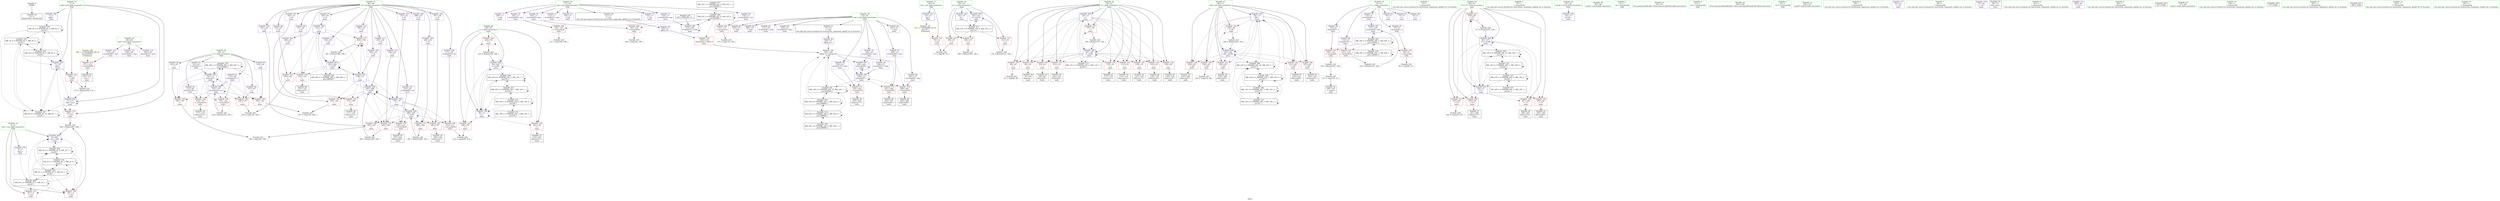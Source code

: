 digraph "SVFG" {
	label="SVFG";

	Node0x558e848b70d0 [shape=record,color=grey,label="{NodeID: 0\nNullPtr}"];
	Node0x558e848b70d0 -> Node0x558e848b76e0[style=solid];
	Node0x558e848eda40 [shape=record,color=blue,label="{NodeID: 180\n7\<--5\nadd\<--\nGlob }"];
	Node0x558e848eda40 -> Node0x558e84901550[style=dashed];
	Node0x558e848e4f90 [shape=record,color=purple,label="{NodeID: 97\n142\<--34\n\<--id\nmain\n}"];
	Node0x558e848e4f90 -> Node0x558e848ee260[style=solid];
	Node0x558e848e43e0 [shape=record,color=green,label="{NodeID: 14\n4\<--6\nans\<--ans_field_insensitive\nGlob }"];
	Node0x558e848e43e0 -> Node0x558e848ea980[style=solid];
	Node0x558e848e43e0 -> Node0x558e848eaa50[style=solid];
	Node0x558e848e43e0 -> Node0x558e848ed970[style=solid];
	Node0x558e848e43e0 -> Node0x558e848e8fa0[style=solid];
	Node0x558e84903850 [shape=record,color=black,label="{NodeID: 277\nMR_22V_2 = PHI(MR_22V_3, MR_22V_1, )\npts\{220000 \}\n}"];
	Node0x558e84903850 -> Node0x558e848fe350[style=dashed];
	Node0x558e848e8780 [shape=record,color=blue, style = dotted,label="{NodeID: 194\n334\<--336\noffset_0\<--dummyVal\nmain\n}"];
	Node0x558e848e8780 -> Node0x558e848ed2f0[style=dashed];
	Node0x558e848e8780 -> Node0x558e848ed3c0[style=dashed];
	Node0x558e848e8780 -> Node0x558e848ed490[style=dashed];
	Node0x558e848e8780 -> Node0x558e848e89f0[style=dashed];
	Node0x558e848e8780 -> Node0x558e848e8b90[style=dashed];
	Node0x558e848e8780 -> Node0x558e8490b450[style=dashed];
	Node0x558e848e5af0 [shape=record,color=purple,label="{NodeID: 111\n295\<--34\n\<--id\nmain\n}"];
	Node0x558e848e5af0 -> Node0x558e848e9140[style=solid];
	Node0x558e848bb000 [shape=record,color=green,label="{NodeID: 28\n58\<--59\nj\<--j_field_insensitive\nmain\n}"];
	Node0x558e848bb000 -> Node0x558e848ebd00[style=solid];
	Node0x558e848bb000 -> Node0x558e848ebdd0[style=solid];
	Node0x558e848bb000 -> Node0x558e848ebea0[style=solid];
	Node0x558e848bb000 -> Node0x558e848e8920[style=solid];
	Node0x558e848bb000 -> Node0x558e848e8ac0[style=solid];
	Node0x558e848e92e0 [shape=record,color=blue,label="{NodeID: 208\n52\<--314\nii\<--inc102\nmain\n}"];
	Node0x558e848e92e0 -> Node0x558e84901a50[style=dashed];
	Node0x558e848ead90 [shape=record,color=red,label="{NodeID: 125\n69\<--52\n\<--ii\nmain\n}"];
	Node0x558e848ead90 -> Node0x558e848f4a50[style=solid];
	Node0x558e848e4aa0 [shape=record,color=black,label="{NodeID: 42\n111\<--110\nidxprom11\<--\nmain\n}"];
	Node0x558e848eb8f0 [shape=record,color=red,label="{NodeID: 139\n209\<--56\n\<--i46\nmain\n}"];
	Node0x558e848eb8f0 -> Node0x558e848e6150[style=solid];
	Node0x558e848e6560 [shape=record,color=black,label="{NodeID: 56\n235\<--234\nidxprom66\<--\nmain\n}"];
	Node0x558e84910e50 [shape=record,color=black,label="{NodeID: 319\nMR_4V_6 = PHI(MR_4V_7, MR_4V_5, )\npts\{8 \}\n}"];
	Node0x558e84910e50 -> Node0x558e848e86b0[style=dashed];
	Node0x558e84910e50 -> Node0x558e8490a050[style=dashed];
	Node0x558e84910e50 -> Node0x558e8490be50[style=dashed];
	Node0x558e84910e50 -> Node0x558e84910e50[style=dashed];
	Node0x558e848f1f40 [shape=record,color=grey,label="{NodeID: 236\n314 = Binary(313, 106, )\n}"];
	Node0x558e848f1f40 -> Node0x558e848e92e0[style=solid];
	Node0x558e848ec450 [shape=record,color=red,label="{NodeID: 153\n104\<--103\n\<--arrayidx9\nmain\n}"];
	Node0x558e848ec450 -> Node0x558e848f1ac0[style=solid];
	Node0x558e848e70c0 [shape=record,color=purple,label="{NodeID: 70\n127\<--9\narrayidx20\<--v\nmain\n}"];
	Node0x558e848e70c0 -> Node0x558e848edff0[style=solid];
	Node0x558e848ea530 [shape=record,color=grey,label="{NodeID: 250\n175 = cmp(174, 106, )\n}"];
	Node0x558e848ecfb0 [shape=record,color=red,label="{NodeID: 167\n188\<--187\n\<--\nmain\n}"];
	Node0x558e848ecfb0 -> Node0x558e848e6080[style=solid];
	Node0x558e848e7c20 [shape=record,color=purple,label="{NodeID: 84\n252\<--23\n\<--tmp\nmain\n}"];
	Node0x558e848bbdb0 [shape=record,color=green,label="{NodeID: 1\n5\<--1\n\<--dummyObj\nCan only get source location for instruction, argument, global var or function.}"];
	Node0x558e848edb10 [shape=record,color=blue,label="{NodeID: 181\n14\<--15\ncas\<--\nGlob }"];
	Node0x558e848edb10 -> Node0x558e84904250[style=dashed];
	Node0x558e848e5060 [shape=record,color=purple,label="{NodeID: 98\n145\<--34\n\<--id\nmain\n}"];
	Node0x558e848e5060 -> Node0x558e848ec790[style=solid];
	Node0x558e848e44b0 [shape=record,color=green,label="{NodeID: 15\n7\<--8\nadd\<--add_field_insensitive\nGlob }"];
	Node0x558e848e44b0 -> Node0x558e848eab20[style=solid];
	Node0x558e848e44b0 -> Node0x558e848eabf0[style=solid];
	Node0x558e848e44b0 -> Node0x558e848eda40[style=solid];
	Node0x558e848e44b0 -> Node0x558e848e86b0[style=solid];
	Node0x558e848e44b0 -> Node0x558e848e8e00[style=solid];
	Node0x558e84903d50 [shape=record,color=black,label="{NodeID: 278\nMR_24V_2 = PHI(MR_24V_3, MR_24V_1, )\npts\{280000 \}\n}"];
	Node0x558e84903d50 -> Node0x558e8490f550[style=dashed];
	Node0x558e848e8850 [shape=record,color=blue,label="{NodeID: 195\n56\<--15\ni46\<--\nmain\n}"];
	Node0x558e848e8850 -> Node0x558e848eb820[style=dashed];
	Node0x558e848e8850 -> Node0x558e848eb8f0[style=dashed];
	Node0x558e848e8850 -> Node0x558e848eb9c0[style=dashed];
	Node0x558e848e8850 -> Node0x558e848eba90[style=dashed];
	Node0x558e848e8850 -> Node0x558e848ebb60[style=dashed];
	Node0x558e848e8850 -> Node0x558e848ebc30[style=dashed];
	Node0x558e848e8850 -> Node0x558e848e8c60[style=dashed];
	Node0x558e848e8850 -> Node0x558e8490a550[style=dashed];
	Node0x558e848e5bc0 [shape=record,color=purple,label="{NodeID: 112\n299\<--34\n\<--id\nmain\n}"];
	Node0x558e848e5bc0 -> Node0x558e848ed7d0[style=solid];
	Node0x558e848bb0d0 [shape=record,color=green,label="{NodeID: 29\n60\<--61\ni71\<--i71_field_insensitive\nmain\n}"];
	Node0x558e848bb0d0 -> Node0x558e848ebf70[style=solid];
	Node0x558e848bb0d0 -> Node0x558e848ec040[style=solid];
	Node0x558e848bb0d0 -> Node0x558e848ec110[style=solid];
	Node0x558e848bb0d0 -> Node0x558e848ec1e0[style=solid];
	Node0x558e848bb0d0 -> Node0x558e848ec2b0[style=solid];
	Node0x558e848bb0d0 -> Node0x558e848e8d30[style=solid];
	Node0x558e848bb0d0 -> Node0x558e848e8ed0[style=solid];
	Node0x558e848eae60 [shape=record,color=red,label="{NodeID: 126\n305\<--52\n\<--ii\nmain\n}"];
	Node0x558e848eae60 -> Node0x558e848f20c0[style=solid];
	Node0x558e848e4b30 [shape=record,color=black,label="{NodeID: 43\n114\<--113\nidxprom13\<--\nmain\n}"];
	Node0x558e848eb9c0 [shape=record,color=red,label="{NodeID: 140\n215\<--56\n\<--i46\nmain\n}"];
	Node0x558e848eb9c0 -> Node0x558e848e6220[style=solid];
	Node0x558e848e6630 [shape=record,color=black,label="{NodeID: 57\n251\<--250\nidxprom75\<--\nmain\n}"];
	Node0x558e84911350 [shape=record,color=black,label="{NodeID: 320\nMR_14V_6 = PHI(MR_14V_7, MR_14V_5, )\npts\{57 \}\n}"];
	Node0x558e84911350 -> Node0x558e848e8850[style=dashed];
	Node0x558e84911350 -> Node0x558e8490a550[style=dashed];
	Node0x558e84911350 -> Node0x558e8490c350[style=dashed];
	Node0x558e84911350 -> Node0x558e84911350[style=dashed];
	Node0x558e848f20c0 [shape=record,color=grey,label="{NodeID: 237\n306 = Binary(305, 106, )\n}"];
	Node0x558e848ec520 [shape=record,color=red,label="{NodeID: 154\n116\<--115\n\<--arrayidx14\nmain\n}"];
	Node0x558e848ec520 -> Node0x558e848e4bc0[style=solid];
	Node0x558e848e7190 [shape=record,color=purple,label="{NodeID: 71\n112\<--17\narrayidx12\<--inp\nmain\n}"];
	Node0x558e848f45d0 [shape=record,color=grey,label="{NodeID: 251\n185 = cmp(182, 184, )\n}"];
	Node0x558e848ed080 [shape=record,color=red,label="{NodeID: 168\n192\<--191\n\<--arrayidx42\nmain\n}"];
	Node0x558e848ed080 -> Node0x558e848f4bd0[style=solid];
	Node0x558e848e7cf0 [shape=record,color=purple,label="{NodeID: 85\n253\<--23\narrayidx76\<--tmp\nmain\n}"];
	Node0x558e848e7cf0 -> Node0x558e848ed2f0[style=solid];
	Node0x558e848ba160 [shape=record,color=green,label="{NodeID: 2\n15\<--1\n\<--dummyObj\nCan only get source location for instruction, argument, global var or function.}"];
	Node0x558e848edbe0 [shape=record,color=blue,label="{NodeID: 182\n50\<--15\nretval\<--\nmain\n}"];
	Node0x558e848e5130 [shape=record,color=purple,label="{NodeID: 99\n151\<--34\n\<--id\nmain\n}"];
	Node0x558e848e5130 -> Node0x558e848ec930[style=solid];
	Node0x558e848b7270 [shape=record,color=green,label="{NodeID: 16\n9\<--13\nv\<--v_field_insensitive\nGlob }"];
	Node0x558e848b7270 -> Node0x558e848e6be0[style=solid];
	Node0x558e848b7270 -> Node0x558e848e6cb0[style=solid];
	Node0x558e848b7270 -> Node0x558e848e6d80[style=solid];
	Node0x558e848b7270 -> Node0x558e848e6e50[style=solid];
	Node0x558e848b7270 -> Node0x558e848e6f20[style=solid];
	Node0x558e848b7270 -> Node0x558e848e6ff0[style=solid];
	Node0x558e848b7270 -> Node0x558e848e70c0[style=solid];
	Node0x558e84904a60 [shape=record,color=black,label="{NodeID: 279\nMR_26V_2 = PHI(MR_26V_3, MR_26V_1, )\npts\{330000 \}\n}"];
	Node0x558e84904a60 -> Node0x558e848ec860[style=dashed];
	Node0x558e84904a60 -> Node0x558e848ecba0[style=dashed];
	Node0x558e84904a60 -> Node0x558e848ecee0[style=dashed];
	Node0x558e84904a60 -> Node0x558e848ede50[style=dashed];
	Node0x558e84904a60 -> Node0x558e84904a60[style=dashed];
	Node0x558e848e8920 [shape=record,color=blue,label="{NodeID: 196\n58\<--15\nj\<--\nmain\n}"];
	Node0x558e848e8920 -> Node0x558e848ebd00[style=dashed];
	Node0x558e848e8920 -> Node0x558e848ebdd0[style=dashed];
	Node0x558e848e8920 -> Node0x558e848ebea0[style=dashed];
	Node0x558e848e8920 -> Node0x558e848e8920[style=dashed];
	Node0x558e848e8920 -> Node0x558e848e8ac0[style=dashed];
	Node0x558e848e8920 -> Node0x558e8490aa50[style=dashed];
	Node0x558e848e5c90 [shape=record,color=purple,label="{NodeID: 113\n302\<--34\n\<--id\nmain\n}"];
	Node0x558e848e5c90 -> Node0x558e848e9210[style=solid];
	Node0x558e848bb1a0 [shape=record,color=green,label="{NodeID: 30\n65\<--66\nscanf\<--scanf_field_insensitive\n}"];
	Node0x558e848eaf30 [shape=record,color=red,label="{NodeID: 127\n313\<--52\n\<--ii\nmain\n}"];
	Node0x558e848eaf30 -> Node0x558e848f1f40[style=solid];
	Node0x558e848e4bc0 [shape=record,color=black,label="{NodeID: 44\n117\<--116\nidxprom15\<--\nmain\n}"];
	Node0x558e848eba90 [shape=record,color=red,label="{NodeID: 141\n228\<--56\n\<--i46\nmain\n}"];
	Node0x558e848eba90 -> Node0x558e848e63c0[style=solid];
	Node0x558e848e6700 [shape=record,color=black,label="{NodeID: 58\n255\<--254\nidxprom77\<--\nmain\n}"];
	Node0x558e84911850 [shape=record,color=black,label="{NodeID: 321\nMR_16V_6 = PHI(MR_16V_7, MR_16V_5, )\npts\{59 \}\n}"];
	Node0x558e84911850 -> Node0x558e848e8920[style=dashed];
	Node0x558e84911850 -> Node0x558e8490aa50[style=dashed];
	Node0x558e84911850 -> Node0x558e8490eb50[style=dashed];
	Node0x558e84911850 -> Node0x558e84911850[style=dashed];
	Node0x558e848f2240 [shape=record,color=grey,label="{NodeID: 238\n287 = Binary(286, 106, )\n}"];
	Node0x558e848f2240 -> Node0x558e848e9070[style=solid];
	Node0x558e848ec5f0 [shape=record,color=red,label="{NodeID: 155\n123\<--122\n\<--arrayidx18\nmain\n}"];
	Node0x558e848ec5f0 -> Node0x558e848f1c40[style=solid];
	Node0x558e848e7260 [shape=record,color=purple,label="{NodeID: 72\n118\<--17\narrayidx16\<--inp\nmain\n}"];
	Node0x558e848e7260 -> Node0x558e848edf20[style=solid];
	Node0x558e848f4750 [shape=record,color=grey,label="{NodeID: 252\n99 = cmp(98, 15, )\n}"];
	Node0x558e848ed150 [shape=record,color=red,label="{NodeID: 169\n212\<--211\n\<--arrayidx52\nmain\n}"];
	Node0x558e848ed150 -> Node0x558e848ea3b0[style=solid];
	Node0x558e848e7dc0 [shape=record,color=purple,label="{NodeID: 86\n259\<--23\n\<--tmp\nmain\n}"];
	Node0x558e848e4010 [shape=record,color=green,label="{NodeID: 3\n41\<--1\n.str\<--dummyObj\nGlob }"];
	Node0x558e848edcb0 [shape=record,color=blue,label="{NodeID: 183\n52\<--15\nii\<--\nmain\n}"];
	Node0x558e848edcb0 -> Node0x558e84901a50[style=dashed];
	Node0x558e848e5200 [shape=record,color=purple,label="{NodeID: 100\n160\<--34\n\<--id\nmain\n}"];
	Node0x558e848e5200 -> Node0x558e848ee330[style=solid];
	Node0x558e848b7370 [shape=record,color=green,label="{NodeID: 17\n14\<--16\ncas\<--cas_field_insensitive\nGlob }"];
	Node0x558e848b7370 -> Node0x558e848eacc0[style=solid];
	Node0x558e848b7370 -> Node0x558e848edb10[style=solid];
	Node0x558e84904b50 [shape=record,color=black,label="{NodeID: 280\nMR_28V_2 = PHI(MR_28V_4, MR_28V_1, )\npts\{380000 \}\n}"];
	Node0x558e84904b50 -> Node0x558e848ee260[style=dashed];
	Node0x558e848e89f0 [shape=record,color=blue,label="{NodeID: 197\n220\<--222\narrayidx58\<--\nmain\n}"];
	Node0x558e848e89f0 -> Node0x558e848e89f0[style=dashed];
	Node0x558e848e89f0 -> Node0x558e848e8b90[style=dashed];
	Node0x558e848e5d60 [shape=record,color=purple,label="{NodeID: 114\n256\<--39\narrayidx78\<--mul\nmain\n}"];
	Node0x558e848bb270 [shape=record,color=green,label="{NodeID: 31\n82\<--83\nllvm.memset.p0i8.i64\<--llvm.memset.p0i8.i64_field_insensitive\n}"];
	Node0x558e848eb000 [shape=record,color=red,label="{NodeID: 128\n86\<--54\n\<--i\nmain\n}"];
	Node0x558e848eb000 -> Node0x558e848f48d0[style=solid];
	Node0x558e848e4c50 [shape=record,color=black,label="{NodeID: 45\n121\<--120\nidxprom17\<--\nmain\n}"];
	Node0x558e848ebb60 [shape=record,color=red,label="{NodeID: 142\n231\<--56\n\<--i46\nmain\n}"];
	Node0x558e848ebb60 -> Node0x558e848e6490[style=solid];
	Node0x558e848e67d0 [shape=record,color=black,label="{NodeID: 59\n258\<--257\nidxprom79\<--\nmain\n}"];
	Node0x558e84911d50 [shape=record,color=black,label="{NodeID: 322\nMR_18V_6 = PHI(MR_18V_7, MR_18V_5, )\npts\{61 \}\n}"];
	Node0x558e84911d50 -> Node0x558e848e8d30[style=dashed];
	Node0x558e84911d50 -> Node0x558e8490af50[style=dashed];
	Node0x558e84911d50 -> Node0x558e8490f050[style=dashed];
	Node0x558e84911d50 -> Node0x558e84911d50[style=dashed];
	Node0x558e848f23c0 [shape=record,color=grey,label="{NodeID: 239\n282 = Binary(281, 280, )\n}"];
	Node0x558e848f23c0 -> Node0x558e848e8fa0[style=solid];
	Node0x558e848ec6c0 [shape=record,color=red,label="{NodeID: 156\n132\<--131\n\<--arrayidx22\nmain\n}"];
	Node0x558e848ec6c0 -> Node0x558e848e9ab0[style=solid];
	Node0x558e848e7330 [shape=record,color=purple,label="{NodeID: 73\n154\<--17\n\<--inp\nmain\n}"];
	Node0x558e848f48d0 [shape=record,color=grey,label="{NodeID: 253\n87 = cmp(86, 88, )\n}"];
	Node0x558e848ed220 [shape=record,color=red,label="{NodeID: 170\n234\<--233\n\<--arrayidx65\nmain\n}"];
	Node0x558e848ed220 -> Node0x558e848e6560[style=solid];
	Node0x558e848e7e90 [shape=record,color=purple,label="{NodeID: 87\n260\<--23\narrayidx80\<--tmp\nmain\n}"];
	Node0x558e848e7e90 -> Node0x558e848ed3c0[style=solid];
	Node0x558e848bc460 [shape=record,color=green,label="{NodeID: 4\n43\<--1\n.str.1\<--dummyObj\nGlob }"];
	Node0x558e848edd80 [shape=record,color=blue,label="{NodeID: 184\n54\<--15\ni\<--\nmain\n}"];
	Node0x558e848edd80 -> Node0x558e848eb000[style=dashed];
	Node0x558e848edd80 -> Node0x558e848eb0d0[style=dashed];
	Node0x558e848edd80 -> Node0x558e848eb1a0[style=dashed];
	Node0x558e848edd80 -> Node0x558e848eb270[style=dashed];
	Node0x558e848edd80 -> Node0x558e848eb340[style=dashed];
	Node0x558e848edd80 -> Node0x558e848eb410[style=dashed];
	Node0x558e848edd80 -> Node0x558e848eb4e0[style=dashed];
	Node0x558e848edd80 -> Node0x558e848eb5b0[style=dashed];
	Node0x558e848edd80 -> Node0x558e848eb680[style=dashed];
	Node0x558e848edd80 -> Node0x558e848eb750[style=dashed];
	Node0x558e848edd80 -> Node0x558e848ee190[style=dashed];
	Node0x558e848edd80 -> Node0x558e84901f50[style=dashed];
	Node0x558e848e52d0 [shape=record,color=purple,label="{NodeID: 101\n163\<--34\n\<--id\nmain\n}"];
	Node0x558e848e52d0 -> Node0x558e848ecad0[style=solid];
	Node0x558e848bb370 [shape=record,color=green,label="{NodeID: 18\n17\<--22\ninp\<--inp_field_insensitive\nGlob }"];
	Node0x558e848bb370 -> Node0x558e848b78b0[style=solid];
	Node0x558e848bb370 -> Node0x558e848e7190[style=solid];
	Node0x558e848bb370 -> Node0x558e848e7260[style=solid];
	Node0x558e848bb370 -> Node0x558e848e7330[style=solid];
	Node0x558e848bb370 -> Node0x558e848e7400[style=solid];
	Node0x558e848bb370 -> Node0x558e848e74d0[style=solid];
	Node0x558e848bb370 -> Node0x558e848e75a0[style=solid];
	Node0x558e848bb370 -> Node0x558e848e7670[style=solid];
	Node0x558e848bb370 -> Node0x558e848e7740[style=solid];
	Node0x558e848e8ac0 [shape=record,color=blue,label="{NodeID: 198\n58\<--225\nj\<--inc60\nmain\n}"];
	Node0x558e848e8ac0 -> Node0x558e848ebd00[style=dashed];
	Node0x558e848e8ac0 -> Node0x558e848ebdd0[style=dashed];
	Node0x558e848e8ac0 -> Node0x558e848ebea0[style=dashed];
	Node0x558e848e8ac0 -> Node0x558e848e8920[style=dashed];
	Node0x558e848e8ac0 -> Node0x558e848e8ac0[style=dashed];
	Node0x558e848e8ac0 -> Node0x558e8490aa50[style=dashed];
	Node0x558e848e5e30 [shape=record,color=purple,label="{NodeID: 115\n263\<--39\narrayidx82\<--mul\nmain\n}"];
	Node0x558e848b7510 [shape=record,color=green,label="{NodeID: 32\n199\<--200\nllvm.memcpy.p0i8.p0i8.i64\<--llvm.memcpy.p0i8.p0i8.i64_field_insensitive\n}"];
	Node0x558e848eb0d0 [shape=record,color=red,label="{NodeID: 129\n90\<--54\n\<--i\nmain\n}"];
	Node0x558e848eb0d0 -> Node0x558e848b7ab0[style=solid];
	Node0x558e848e4d20 [shape=record,color=black,label="{NodeID: 46\n126\<--125\nidxprom19\<--\nmain\n}"];
	Node0x558e848ebc30 [shape=record,color=red,label="{NodeID: 143\n239\<--56\n\<--i46\nmain\n}"];
	Node0x558e848ebc30 -> Node0x558e848f1dc0[style=solid];
	Node0x558e848e68a0 [shape=record,color=black,label="{NodeID: 60\n262\<--261\nidxprom81\<--\nmain\n}"];
	Node0x558e84912250 [shape=record,color=black,label="{NodeID: 323\nMR_24V_6 = PHI(MR_24V_7, MR_24V_5, )\npts\{280000 \}\n}"];
	Node0x558e84912250 -> Node0x558e848e8780[style=dashed];
	Node0x558e84912250 -> Node0x558e8490b450[style=dashed];
	Node0x558e84912250 -> Node0x558e8490f550[style=dashed];
	Node0x558e84912250 -> Node0x558e84912250[style=dashed];
	Node0x558e848e9630 [shape=record,color=grey,label="{NodeID: 240\n301 = Binary(300, 106, )\n}"];
	Node0x558e848e9630 -> Node0x558e848e9210[style=solid];
	Node0x558e848ec790 [shape=record,color=red,label="{NodeID: 157\n146\<--145\n\<--\nmain\n}"];
	Node0x558e848ec790 -> Node0x558e848e9db0[style=solid];
	Node0x558e848e7400 [shape=record,color=purple,label="{NodeID: 74\n155\<--17\narrayidx28\<--inp\nmain\n}"];
	Node0x558e848e7400 -> Node0x558e848eca00[style=solid];
	Node0x558e848f4a50 [shape=record,color=grey,label="{NodeID: 254\n71 = cmp(69, 70, )\n}"];
	Node0x558e848ed2f0 [shape=record,color=red,label="{NodeID: 171\n254\<--253\n\<--arrayidx76\nmain\n}"];
	Node0x558e848ed2f0 -> Node0x558e848e6700[style=solid];
	Node0x558e848e7f60 [shape=record,color=purple,label="{NodeID: 88\n266\<--23\n\<--tmp\nmain\n}"];
	Node0x558e848ba6d0 [shape=record,color=green,label="{NodeID: 5\n45\<--1\n.str.2\<--dummyObj\nGlob }"];
	Node0x558e848ede50 [shape=record,color=blue,label="{NodeID: 185\n92\<--15\narrayidx\<--\nmain\n}"];
	Node0x558e848ede50 -> Node0x558e848ec520[style=dashed];
	Node0x558e848ede50 -> Node0x558e848ec6c0[style=dashed];
	Node0x558e848ede50 -> Node0x558e848ec860[style=dashed];
	Node0x558e848ede50 -> Node0x558e848ecba0[style=dashed];
	Node0x558e848ede50 -> Node0x558e848ecee0[style=dashed];
	Node0x558e848ede50 -> Node0x558e848ede50[style=dashed];
	Node0x558e848ede50 -> Node0x558e848ee0c0[style=dashed];
	Node0x558e848ede50 -> Node0x558e84904a60[style=dashed];
	Node0x558e848e53a0 [shape=record,color=purple,label="{NodeID: 102\n169\<--34\n\<--id\nmain\n}"];
	Node0x558e848e53a0 -> Node0x558e848ecc70[style=solid];
	Node0x558e848bb470 [shape=record,color=green,label="{NodeID: 19\n23\<--28\ntmp\<--tmp_field_insensitive\nGlob }"];
	Node0x558e848bb470 -> Node0x558e848b79b0[style=solid];
	Node0x558e848bb470 -> Node0x558e848e78e0[style=solid];
	Node0x558e848bb470 -> Node0x558e848e79b0[style=solid];
	Node0x558e848bb470 -> Node0x558e848e7a80[style=solid];
	Node0x558e848bb470 -> Node0x558e848e7b50[style=solid];
	Node0x558e848bb470 -> Node0x558e848e7c20[style=solid];
	Node0x558e848bb470 -> Node0x558e848e7cf0[style=solid];
	Node0x558e848bb470 -> Node0x558e848e7dc0[style=solid];
	Node0x558e848bb470 -> Node0x558e848e7e90[style=solid];
	Node0x558e848bb470 -> Node0x558e848e7f60[style=solid];
	Node0x558e848bb470 -> Node0x558e848e8030[style=solid];
	Node0x558e848e8b90 [shape=record,color=blue,label="{NodeID: 199\n236\<--15\narrayidx67\<--\nmain\n}"];
	Node0x558e848e8b90 -> Node0x558e848ed2f0[style=dashed];
	Node0x558e848e8b90 -> Node0x558e848ed3c0[style=dashed];
	Node0x558e848e8b90 -> Node0x558e848ed490[style=dashed];
	Node0x558e848e8b90 -> Node0x558e848e89f0[style=dashed];
	Node0x558e848e8b90 -> Node0x558e848e8b90[style=dashed];
	Node0x558e848e8b90 -> Node0x558e8490b450[style=dashed];
	Node0x558e848ea640 [shape=record,color=purple,label="{NodeID: 116\n270\<--39\narrayidx86\<--mul\nmain\n}"];
	Node0x558e848ea640 -> Node0x558e848ed560[style=solid];
	Node0x558e848b75e0 [shape=record,color=green,label="{NodeID: 33\n310\<--311\nprintf\<--printf_field_insensitive\n}"];
	Node0x558e84909b50 [shape=record,color=black,label="{NodeID: 296\nMR_2V_8 = PHI(MR_2V_9, MR_2V_7, )\npts\{6 \}\n}"];
	Node0x558e84909b50 -> Node0x558e848ea980[style=dashed];
	Node0x558e84909b50 -> Node0x558e848e8fa0[style=dashed];
	Node0x558e84909b50 -> Node0x558e84909b50[style=dashed];
	Node0x558e84909b50 -> Node0x558e84910950[style=dashed];
	Node0x558e848eb1a0 [shape=record,color=red,label="{NodeID: 130\n95\<--54\n\<--i\nmain\n}"];
	Node0x558e848eb1a0 -> Node0x558e848e48f0[style=solid];
	Node0x558e848e4df0 [shape=record,color=black,label="{NodeID: 47\n130\<--129\nidxprom21\<--\nmain\n}"];
	Node0x558e848ebd00 [shape=record,color=red,label="{NodeID: 144\n208\<--58\n\<--j\nmain\n}"];
	Node0x558e848ebd00 -> Node0x558e848ea3b0[style=solid];
	Node0x558e848e6970 [shape=record,color=black,label="{NodeID: 61\n265\<--264\nidxprom83\<--\nmain\n}"];
	Node0x558e848e97b0 [shape=record,color=grey,label="{NodeID: 241\n294 = Binary(293, 106, )\n}"];
	Node0x558e848e97b0 -> Node0x558e848e9140[style=solid];
	Node0x558e848ec860 [shape=record,color=red,label="{NodeID: 158\n148\<--147\n\<--\nmain\n}"];
	Node0x558e848ec860 -> Node0x558e848e9db0[style=solid];
	Node0x558e848e74d0 [shape=record,color=purple,label="{NodeID: 75\n172\<--17\n\<--inp\nmain\n}"];
	Node0x558e848f4bd0 [shape=record,color=grey,label="{NodeID: 255\n193 = cmp(192, 106, )\n}"];
	Node0x558e848ed3c0 [shape=record,color=red,label="{NodeID: 172\n261\<--260\n\<--arrayidx80\nmain\n}"];
	Node0x558e848ed3c0 -> Node0x558e848e68a0[style=solid];
	Node0x558e848e8030 [shape=record,color=purple,label="{NodeID: 89\n267\<--23\narrayidx84\<--tmp\nmain\n}"];
	Node0x558e848e8030 -> Node0x558e848ed490[style=solid];
	Node0x558e848ba760 [shape=record,color=green,label="{NodeID: 6\n79\<--1\n\<--dummyObj\nCan only get source location for instruction, argument, global var or function.}"];
	Node0x558e84901050 [shape=record,color=black,label="{NodeID: 269\nMR_2V_2 = PHI(MR_2V_3, MR_2V_1, )\npts\{6 \}\n}"];
	Node0x558e84901050 -> Node0x558e848ea980[style=dashed];
	Node0x558e84901050 -> Node0x558e848eaa50[style=dashed];
	Node0x558e84901050 -> Node0x558e848e8fa0[style=dashed];
	Node0x558e84901050 -> Node0x558e84901050[style=dashed];
	Node0x558e84901050 -> Node0x558e84909b50[style=dashed];
	Node0x558e84901050 -> Node0x558e8490b950[style=dashed];
	Node0x558e84901050 -> Node0x558e84910950[style=dashed];
	Node0x558e848edf20 [shape=record,color=blue,label="{NodeID: 186\n118\<--109\narrayidx16\<--cond\nmain\n}"];
	Node0x558e848edf20 -> Node0x558e848edf20[style=dashed];
	Node0x558e848edf20 -> Node0x558e848fe350[style=dashed];
	Node0x558e848e5470 [shape=record,color=purple,label="{NodeID: 103\n178\<--34\n\<--id\nmain\n}"];
	Node0x558e848e5470 -> Node0x558e848e85e0[style=solid];
	Node0x558e848bb570 [shape=record,color=green,label="{NodeID: 20\n29\<--33\nl\<--l_field_insensitive\nGlob }"];
	Node0x558e848bb570 -> Node0x558e848e81d0[style=solid];
	Node0x558e848bb570 -> Node0x558e848e82a0[style=solid];
	Node0x558e848bb570 -> Node0x558e848e8370[style=solid];
	Node0x558e848bb570 -> Node0x558e848e8440[style=solid];
	Node0x558e848bb570 -> Node0x558e848e8510[style=solid];
	Node0x558e848bb570 -> Node0x558e848e4ec0[style=solid];
	Node0x558e848e8c60 [shape=record,color=blue,label="{NodeID: 200\n56\<--240\ni46\<--inc69\nmain\n}"];
	Node0x558e848e8c60 -> Node0x558e848eb820[style=dashed];
	Node0x558e848e8c60 -> Node0x558e848eb8f0[style=dashed];
	Node0x558e848e8c60 -> Node0x558e848eb9c0[style=dashed];
	Node0x558e848e8c60 -> Node0x558e848eba90[style=dashed];
	Node0x558e848e8c60 -> Node0x558e848ebb60[style=dashed];
	Node0x558e848e8c60 -> Node0x558e848ebc30[style=dashed];
	Node0x558e848e8c60 -> Node0x558e848e8c60[style=dashed];
	Node0x558e848e8c60 -> Node0x558e8490a550[style=dashed];
	Node0x558e848ea710 [shape=record,color=purple,label="{NodeID: 117\n63\<--41\n\<--.str\nmain\n}"];
	Node0x558e848b76e0 [shape=record,color=black,label="{NodeID: 34\n2\<--3\ndummyVal\<--dummyVal\n}"];
	Node0x558e8490a050 [shape=record,color=black,label="{NodeID: 297\nMR_4V_8 = PHI(MR_4V_10, MR_4V_7, )\npts\{8 \}\n}"];
	Node0x558e8490a050 -> Node0x558e848e86b0[style=dashed];
	Node0x558e8490a050 -> Node0x558e8490a050[style=dashed];
	Node0x558e8490a050 -> Node0x558e84910e50[style=dashed];
	Node0x558e848eb270 [shape=record,color=red,label="{NodeID: 131\n101\<--54\n\<--i\nmain\n}"];
	Node0x558e848eb270 -> Node0x558e848e4980[style=solid];
	Node0x558e848e5ee0 [shape=record,color=black,label="{NodeID: 48\n153\<--152\nidxprom27\<--\nmain\n}"];
	Node0x558e848ebdd0 [shape=record,color=red,label="{NodeID: 145\n218\<--58\n\<--j\nmain\n}"];
	Node0x558e848ebdd0 -> Node0x558e848e62f0[style=solid];
	Node0x558e848e6a40 [shape=record,color=black,label="{NodeID: 62\n269\<--268\nidxprom85\<--\nmain\n}"];
	Node0x558e848e9930 [shape=record,color=grey,label="{NodeID: 242\n225 = Binary(224, 106, )\n}"];
	Node0x558e848e9930 -> Node0x558e848e8ac0[style=solid];
	Node0x558e848ec930 [shape=record,color=red,label="{NodeID: 159\n152\<--151\n\<--\nmain\n}"];
	Node0x558e848ec930 -> Node0x558e848e5ee0[style=solid];
	Node0x558e848e75a0 [shape=record,color=purple,label="{NodeID: 76\n173\<--17\narrayidx34\<--inp\nmain\n}"];
	Node0x558e848e75a0 -> Node0x558e848ecd40[style=solid];
	Node0x558e84914ad0 [shape=record,color=yellow,style=double,label="{NodeID: 339\n30V_1 = ENCHI(MR_30V_0)\npts\{400000 \}\nFun[main]}"];
	Node0x558e84914ad0 -> Node0x558e848ed560[style=dashed];
	Node0x558e848f4d50 [shape=record,color=grey,label="{NodeID: 256\n246 = cmp(245, 247, )\n}"];
	Node0x558e848ed490 [shape=record,color=red,label="{NodeID: 173\n268\<--267\n\<--arrayidx84\nmain\n}"];
	Node0x558e848ed490 -> Node0x558e848e6a40[style=solid];
	Node0x558e848e8100 [shape=record,color=purple,label="{NodeID: 90\n334\<--27\noffset_0\<--\n}"];
	Node0x558e848e8100 -> Node0x558e848e8780[style=solid];
	Node0x558e848bbea0 [shape=record,color=green,label="{NodeID: 7\n80\<--1\n\<--dummyObj\nCan only get source location for instruction, argument, global var or function.}"];
	Node0x558e84901550 [shape=record,color=black,label="{NodeID: 270\nMR_4V_2 = PHI(MR_4V_3, MR_4V_1, )\npts\{8 \}\n}"];
	Node0x558e84901550 -> Node0x558e848e86b0[style=dashed];
	Node0x558e84901550 -> Node0x558e84901550[style=dashed];
	Node0x558e84901550 -> Node0x558e8490a050[style=dashed];
	Node0x558e84901550 -> Node0x558e8490be50[style=dashed];
	Node0x558e84901550 -> Node0x558e84910e50[style=dashed];
	Node0x558e848edff0 [shape=record,color=blue,label="{NodeID: 187\n127\<--124\narrayidx20\<--shr\nmain\n}"];
	Node0x558e848edff0 -> Node0x558e84907d50[style=dashed];
	Node0x558e848e5540 [shape=record,color=purple,label="{NodeID: 104\n181\<--34\n\<--id\nmain\n}"];
	Node0x558e848e5540 -> Node0x558e848ece10[style=solid];
	Node0x558e848bb670 [shape=record,color=green,label="{NodeID: 21\n34\<--38\nid\<--id_field_insensitive\nGlob }"];
	Node0x558e848bb670 -> Node0x558e848e4f90[style=solid];
	Node0x558e848bb670 -> Node0x558e848e5060[style=solid];
	Node0x558e848bb670 -> Node0x558e848e5130[style=solid];
	Node0x558e848bb670 -> Node0x558e848e5200[style=solid];
	Node0x558e848bb670 -> Node0x558e848e52d0[style=solid];
	Node0x558e848bb670 -> Node0x558e848e53a0[style=solid];
	Node0x558e848bb670 -> Node0x558e848e5470[style=solid];
	Node0x558e848bb670 -> Node0x558e848e5540[style=solid];
	Node0x558e848bb670 -> Node0x558e848e5610[style=solid];
	Node0x558e848bb670 -> Node0x558e848e56e0[style=solid];
	Node0x558e848bb670 -> Node0x558e848e57b0[style=solid];
	Node0x558e848bb670 -> Node0x558e848e5880[style=solid];
	Node0x558e848bb670 -> Node0x558e848e5950[style=solid];
	Node0x558e848bb670 -> Node0x558e848e5a20[style=solid];
	Node0x558e848bb670 -> Node0x558e848e5af0[style=solid];
	Node0x558e848bb670 -> Node0x558e848e5bc0[style=solid];
	Node0x558e848bb670 -> Node0x558e848e5c90[style=solid];
	Node0x558e848e8d30 [shape=record,color=blue,label="{NodeID: 201\n60\<--15\ni71\<--\nmain\n}"];
	Node0x558e848e8d30 -> Node0x558e848ebf70[style=dashed];
	Node0x558e848e8d30 -> Node0x558e848ec040[style=dashed];
	Node0x558e848e8d30 -> Node0x558e848ec110[style=dashed];
	Node0x558e848e8d30 -> Node0x558e848ec1e0[style=dashed];
	Node0x558e848e8d30 -> Node0x558e848ec2b0[style=dashed];
	Node0x558e848e8d30 -> Node0x558e848e8ed0[style=dashed];
	Node0x558e848e8d30 -> Node0x558e8490af50[style=dashed];
	Node0x558e848ea7e0 [shape=record,color=purple,label="{NodeID: 118\n73\<--43\n\<--.str.1\nmain\n}"];
	Node0x558e848b77e0 [shape=record,color=black,label="{NodeID: 35\n49\<--15\nmain_ret\<--\nmain\n}"];
	Node0x558e8490a550 [shape=record,color=black,label="{NodeID: 298\nMR_14V_8 = PHI(MR_14V_10, MR_14V_7, )\npts\{57 \}\n}"];
	Node0x558e8490a550 -> Node0x558e848e8850[style=dashed];
	Node0x558e8490a550 -> Node0x558e8490a550[style=dashed];
	Node0x558e8490a550 -> Node0x558e84911350[style=dashed];
	Node0x558e848eb340 [shape=record,color=red,label="{NodeID: 132\n110\<--54\n\<--i\nmain\n}"];
	Node0x558e848eb340 -> Node0x558e848e4aa0[style=solid];
	Node0x558e848e5fb0 [shape=record,color=black,label="{NodeID: 49\n171\<--170\nidxprom33\<--\nmain\n}"];
	Node0x558e8490eb50 [shape=record,color=black,label="{NodeID: 312\nMR_16V_3 = PHI(MR_16V_4, MR_16V_2, )\npts\{59 \}\n}"];
	Node0x558e8490eb50 -> Node0x558e848e8920[style=dashed];
	Node0x558e8490eb50 -> Node0x558e84902950[style=dashed];
	Node0x558e8490eb50 -> Node0x558e8490aa50[style=dashed];
	Node0x558e8490eb50 -> Node0x558e8490eb50[style=dashed];
	Node0x558e8490eb50 -> Node0x558e84911850[style=dashed];
	Node0x558e848ebea0 [shape=record,color=red,label="{NodeID: 146\n224\<--58\n\<--j\nmain\n}"];
	Node0x558e848ebea0 -> Node0x558e848e9930[style=solid];
	Node0x558e848e6b10 [shape=record,color=black,label="{NodeID: 63\n272\<--271\nconv\<--\nmain\n}"];
	Node0x558e848e6b10 -> Node0x558e848f17c0[style=solid];
	Node0x558e848e9ab0 [shape=record,color=grey,label="{NodeID: 243\n133 = Binary(132, 106, )\n}"];
	Node0x558e848e9ab0 -> Node0x558e848ee0c0[style=solid];
	Node0x558e848eca00 [shape=record,color=red,label="{NodeID: 160\n156\<--155\n\<--arrayidx28\nmain\n}"];
	Node0x558e848eca00 -> Node0x558e848ea230[style=solid];
	Node0x558e848e7670 [shape=record,color=purple,label="{NodeID: 77\n190\<--17\n\<--inp\nmain\n}"];
	Node0x558e848f4ed0 [shape=record,color=grey,label="{NodeID: 257\n204 = cmp(203, 88, )\n}"];
	Node0x558e848ed560 [shape=record,color=red,label="{NodeID: 174\n271\<--270\n\<--arrayidx86\nmain\n}"];
	Node0x558e848ed560 -> Node0x558e848e6b10[style=solid];
	Node0x558e848e81d0 [shape=record,color=purple,label="{NodeID: 91\n92\<--29\narrayidx\<--l\nmain\n}"];
	Node0x558e848e81d0 -> Node0x558e848ede50[style=solid];
	Node0x558e848bbf30 [shape=record,color=green,label="{NodeID: 8\n81\<--1\n\<--dummyObj\nCan only get source location for instruction, argument, global var or function.}"];
	Node0x558e84901a50 [shape=record,color=black,label="{NodeID: 271\nMR_10V_3 = PHI(MR_10V_4, MR_10V_2, )\npts\{53 \}\n}"];
	Node0x558e84901a50 -> Node0x558e848ead90[style=dashed];
	Node0x558e84901a50 -> Node0x558e848eae60[style=dashed];
	Node0x558e84901a50 -> Node0x558e848eaf30[style=dashed];
	Node0x558e84901a50 -> Node0x558e848e92e0[style=dashed];
	Node0x558e848ee0c0 [shape=record,color=blue,label="{NodeID: 188\n131\<--133\narrayidx22\<--inc\nmain\n}"];
	Node0x558e848ee0c0 -> Node0x558e848ec520[style=dashed];
	Node0x558e848ee0c0 -> Node0x558e848ec6c0[style=dashed];
	Node0x558e848ee0c0 -> Node0x558e848ec860[style=dashed];
	Node0x558e848ee0c0 -> Node0x558e848ecba0[style=dashed];
	Node0x558e848ee0c0 -> Node0x558e848ecee0[style=dashed];
	Node0x558e848ee0c0 -> Node0x558e848ede50[style=dashed];
	Node0x558e848ee0c0 -> Node0x558e848ee0c0[style=dashed];
	Node0x558e848ee0c0 -> Node0x558e84904a60[style=dashed];
	Node0x558e848e5610 [shape=record,color=purple,label="{NodeID: 105\n187\<--34\n\<--id\nmain\n}"];
	Node0x558e848e5610 -> Node0x558e848ecfb0[style=solid];
	Node0x558e848bb770 [shape=record,color=green,label="{NodeID: 22\n39\<--40\nmul\<--mul_field_insensitive\nGlob }"];
	Node0x558e848bb770 -> Node0x558e848e5d60[style=solid];
	Node0x558e848bb770 -> Node0x558e848e5e30[style=solid];
	Node0x558e848bb770 -> Node0x558e848ea640[style=solid];
	Node0x558e848e8e00 [shape=record,color=blue,label="{NodeID: 202\n7\<--273\nadd\<--mul\nmain\n}"];
	Node0x558e848e8e00 -> Node0x558e848eab20[style=dashed];
	Node0x558e848e8e00 -> Node0x558e848eabf0[style=dashed];
	Node0x558e848e8e00 -> Node0x558e848e8e00[style=dashed];
	Node0x558e848e8e00 -> Node0x558e8490a050[style=dashed];
	Node0x558e848ea8b0 [shape=record,color=purple,label="{NodeID: 119\n308\<--45\n\<--.str.2\nmain\n}"];
	Node0x558e848b78b0 [shape=record,color=black,label="{NodeID: 36\n21\<--17\n\<--inp\nCan only get source location for instruction, argument, global var or function.}"];
	Node0x558e848b78b0 -> Node0x558e848e7810[style=solid];
	Node0x558e8490aa50 [shape=record,color=black,label="{NodeID: 299\nMR_16V_8 = PHI(MR_16V_9, MR_16V_7, )\npts\{59 \}\n}"];
	Node0x558e8490aa50 -> Node0x558e848e8920[style=dashed];
	Node0x558e8490aa50 -> Node0x558e8490aa50[style=dashed];
	Node0x558e8490aa50 -> Node0x558e84911850[style=dashed];
	Node0x558e848eb410 [shape=record,color=red,label="{NodeID: 133\n113\<--54\n\<--i\nmain\n}"];
	Node0x558e848eb410 -> Node0x558e848e4b30[style=solid];
	Node0x558e848e6080 [shape=record,color=black,label="{NodeID: 50\n189\<--188\nidxprom41\<--\nmain\n}"];
	Node0x558e8490f050 [shape=record,color=black,label="{NodeID: 313\nMR_18V_3 = PHI(MR_18V_4, MR_18V_2, )\npts\{61 \}\n}"];
	Node0x558e8490f050 -> Node0x558e848e8d30[style=dashed];
	Node0x558e8490f050 -> Node0x558e84902e50[style=dashed];
	Node0x558e8490f050 -> Node0x558e8490af50[style=dashed];
	Node0x558e8490f050 -> Node0x558e8490f050[style=dashed];
	Node0x558e8490f050 -> Node0x558e84911d50[style=dashed];
	Node0x558e848f1220 [shape=record,color=black,label="{NodeID: 230\n109 = PHI(106, 15, )\n}"];
	Node0x558e848f1220 -> Node0x558e848edf20[style=solid];
	Node0x558e848ebf70 [shape=record,color=red,label="{NodeID: 147\n245\<--60\n\<--i71\nmain\n}"];
	Node0x558e848ebf70 -> Node0x558e848f4d50[style=solid];
	Node0x558e848e6be0 [shape=record,color=purple,label="{NodeID: 64\n74\<--9\n\<--v\nmain\n}"];
	Node0x558e84904250 [shape=record,color=yellow,style=double,label="{NodeID: 327\n6V_1 = ENCHI(MR_6V_0)\npts\{16 \}\nFun[main]}"];
	Node0x558e84904250 -> Node0x558e848eacc0[style=dashed];
	Node0x558e848e9c30 [shape=record,color=grey,label="{NodeID: 244\n138 = Binary(137, 106, )\n}"];
	Node0x558e848e9c30 -> Node0x558e848ee190[style=solid];
	Node0x558e848ecad0 [shape=record,color=red,label="{NodeID: 161\n164\<--163\n\<--\nmain\n}"];
	Node0x558e848ecad0 -> Node0x558e848e9f30[style=solid];
	Node0x558e848e7740 [shape=record,color=purple,label="{NodeID: 78\n191\<--17\narrayidx42\<--inp\nmain\n}"];
	Node0x558e848e7740 -> Node0x558e848ed080[style=solid];
	Node0x558e848ed630 [shape=record,color=red,label="{NodeID: 175\n286\<--285\n\<--\nmain\n}"];
	Node0x558e848ed630 -> Node0x558e848f2240[style=solid];
	Node0x558e848e82a0 [shape=record,color=purple,label="{NodeID: 92\n115\<--29\narrayidx14\<--l\nmain\n}"];
	Node0x558e848e82a0 -> Node0x558e848ec520[style=solid];
	Node0x558e848ba2b0 [shape=record,color=green,label="{NodeID: 9\n88\<--1\n\<--dummyObj\nCan only get source location for instruction, argument, global var or function.}"];
	Node0x558e84927470 [shape=record,color=black,label="{NodeID: 355\n64 = PHI()\n}"];
	Node0x558e84901f50 [shape=record,color=black,label="{NodeID: 272\nMR_12V_2 = PHI(MR_12V_4, MR_12V_1, )\npts\{55 \}\n}"];
	Node0x558e84901f50 -> Node0x558e848edd80[style=dashed];
	Node0x558e848ee190 [shape=record,color=blue,label="{NodeID: 189\n54\<--138\ni\<--inc23\nmain\n}"];
	Node0x558e848ee190 -> Node0x558e848eb000[style=dashed];
	Node0x558e848ee190 -> Node0x558e848eb0d0[style=dashed];
	Node0x558e848ee190 -> Node0x558e848eb1a0[style=dashed];
	Node0x558e848ee190 -> Node0x558e848eb270[style=dashed];
	Node0x558e848ee190 -> Node0x558e848eb340[style=dashed];
	Node0x558e848ee190 -> Node0x558e848eb410[style=dashed];
	Node0x558e848ee190 -> Node0x558e848eb4e0[style=dashed];
	Node0x558e848ee190 -> Node0x558e848eb5b0[style=dashed];
	Node0x558e848ee190 -> Node0x558e848eb680[style=dashed];
	Node0x558e848ee190 -> Node0x558e848eb750[style=dashed];
	Node0x558e848ee190 -> Node0x558e848ee190[style=dashed];
	Node0x558e848ee190 -> Node0x558e84901f50[style=dashed];
	Node0x558e848e56e0 [shape=record,color=purple,label="{NodeID: 106\n211\<--34\narrayidx52\<--id\nmain\n}"];
	Node0x558e848e56e0 -> Node0x558e848ed150[style=solid];
	Node0x558e848bb870 [shape=record,color=green,label="{NodeID: 23\n47\<--48\nmain\<--main_field_insensitive\n}"];
	Node0x558e848e8ed0 [shape=record,color=blue,label="{NodeID: 203\n60\<--277\ni71\<--inc88\nmain\n}"];
	Node0x558e848e8ed0 -> Node0x558e848ebf70[style=dashed];
	Node0x558e848e8ed0 -> Node0x558e848ec040[style=dashed];
	Node0x558e848e8ed0 -> Node0x558e848ec110[style=dashed];
	Node0x558e848e8ed0 -> Node0x558e848ec1e0[style=dashed];
	Node0x558e848e8ed0 -> Node0x558e848ec2b0[style=dashed];
	Node0x558e848e8ed0 -> Node0x558e848e8ed0[style=dashed];
	Node0x558e848e8ed0 -> Node0x558e8490af50[style=dashed];
	Node0x558e848ea980 [shape=record,color=red,label="{NodeID: 120\n281\<--4\n\<--ans\nmain\n}"];
	Node0x558e848ea980 -> Node0x558e848f23c0[style=solid];
	Node0x558e848b79b0 [shape=record,color=black,label="{NodeID: 37\n27\<--23\n\<--tmp\nCan only get source location for instruction, argument, global var or function.}"];
	Node0x558e848b79b0 -> Node0x558e848e8100[style=solid];
	Node0x558e8490af50 [shape=record,color=black,label="{NodeID: 300\nMR_18V_8 = PHI(MR_18V_10, MR_18V_7, )\npts\{61 \}\n}"];
	Node0x558e8490af50 -> Node0x558e848e8d30[style=dashed];
	Node0x558e8490af50 -> Node0x558e8490af50[style=dashed];
	Node0x558e8490af50 -> Node0x558e84911d50[style=dashed];
	Node0x558e848eb4e0 [shape=record,color=red,label="{NodeID: 134\n120\<--54\n\<--i\nmain\n}"];
	Node0x558e848eb4e0 -> Node0x558e848e4c50[style=solid];
	Node0x558e848e6150 [shape=record,color=black,label="{NodeID: 51\n210\<--209\nidxprom51\<--\nmain\n}"];
	Node0x558e8490f550 [shape=record,color=black,label="{NodeID: 314\nMR_24V_3 = PHI(MR_24V_4, MR_24V_2, )\npts\{280000 \}\n}"];
	Node0x558e8490f550 -> Node0x558e848e8780[style=dashed];
	Node0x558e8490f550 -> Node0x558e84903d50[style=dashed];
	Node0x558e8490f550 -> Node0x558e8490b450[style=dashed];
	Node0x558e8490f550 -> Node0x558e8490f550[style=dashed];
	Node0x558e8490f550 -> Node0x558e84912250[style=dashed];
	Node0x558e848f17c0 [shape=record,color=grey,label="{NodeID: 231\n273 = Binary(249, 272, )\n}"];
	Node0x558e848f17c0 -> Node0x558e848e8e00[style=solid];
	Node0x558e848ec040 [shape=record,color=red,label="{NodeID: 148\n250\<--60\n\<--i71\nmain\n}"];
	Node0x558e848ec040 -> Node0x558e848e6630[style=solid];
	Node0x558e848e6cb0 [shape=record,color=purple,label="{NodeID: 65\n75\<--9\n\<--v\nmain\n}"];
	Node0x558e848e9db0 [shape=record,color=grey,label="{NodeID: 245\n149 = cmp(146, 148, )\n}"];
	Node0x558e848ecba0 [shape=record,color=red,label="{NodeID: 162\n166\<--165\n\<--\nmain\n}"];
	Node0x558e848ecba0 -> Node0x558e848e9f30[style=solid];
	Node0x558e848e7810 [shape=record,color=purple,label="{NodeID: 79\n335\<--21\noffset_0\<--\n}"];
	Node0x558e848e7810 -> Node0x558e848ed8a0[style=solid];
	Node0x558e848ed700 [shape=record,color=red,label="{NodeID: 176\n293\<--292\n\<--\nmain\n}"];
	Node0x558e848ed700 -> Node0x558e848e97b0[style=solid];
	Node0x558e848e8370 [shape=record,color=purple,label="{NodeID: 93\n131\<--29\narrayidx22\<--l\nmain\n}"];
	Node0x558e848e8370 -> Node0x558e848ec6c0[style=solid];
	Node0x558e848e8370 -> Node0x558e848ee0c0[style=solid];
	Node0x558e848ba340 [shape=record,color=green,label="{NodeID: 10\n106\<--1\n\<--dummyObj\nCan only get source location for instruction, argument, global var or function.}"];
	Node0x558e84926c50 [shape=record,color=black,label="{NodeID: 356\n77 = PHI()\n}"];
	Node0x558e84902450 [shape=record,color=black,label="{NodeID: 273\nMR_14V_2 = PHI(MR_14V_3, MR_14V_1, )\npts\{57 \}\n}"];
	Node0x558e84902450 -> Node0x558e848e8850[style=dashed];
	Node0x558e84902450 -> Node0x558e84902450[style=dashed];
	Node0x558e84902450 -> Node0x558e8490a550[style=dashed];
	Node0x558e84902450 -> Node0x558e8490c350[style=dashed];
	Node0x558e84902450 -> Node0x558e84911350[style=dashed];
	Node0x558e848ee260 [shape=record,color=blue,label="{NodeID: 190\n142\<--15\n\<--\nmain\n}"];
	Node0x558e848ee260 -> Node0x558e848ec790[style=dashed];
	Node0x558e848ee260 -> Node0x558e848ec930[style=dashed];
	Node0x558e848ee260 -> Node0x558e848ed7d0[style=dashed];
	Node0x558e848ee260 -> Node0x558e848ee330[style=dashed];
	Node0x558e848ee260 -> Node0x558e848e9210[style=dashed];
	Node0x558e848ee260 -> Node0x558e84904b50[style=dashed];
	Node0x558e848e57b0 [shape=record,color=purple,label="{NodeID: 107\n233\<--34\narrayidx65\<--id\nmain\n}"];
	Node0x558e848e57b0 -> Node0x558e848ed220[style=solid];
	Node0x558e848bacc0 [shape=record,color=green,label="{NodeID: 24\n50\<--51\nretval\<--retval_field_insensitive\nmain\n}"];
	Node0x558e848bacc0 -> Node0x558e848edbe0[style=solid];
	Node0x558e848e8fa0 [shape=record,color=blue,label="{NodeID: 204\n4\<--282\nans\<--add\nmain\n}"];
	Node0x558e848e8fa0 -> Node0x558e84909b50[style=dashed];
	Node0x558e848eaa50 [shape=record,color=red,label="{NodeID: 121\n307\<--4\n\<--ans\nmain\n}"];
	Node0x558e848b7ab0 [shape=record,color=black,label="{NodeID: 38\n91\<--90\nidxprom\<--\nmain\n}"];
	Node0x558e8490b450 [shape=record,color=black,label="{NodeID: 301\nMR_24V_8 = PHI(MR_24V_10, MR_24V_7, )\npts\{280000 \}\n}"];
	Node0x558e8490b450 -> Node0x558e848e8780[style=dashed];
	Node0x558e8490b450 -> Node0x558e8490b450[style=dashed];
	Node0x558e8490b450 -> Node0x558e84912250[style=dashed];
	Node0x558e848eb5b0 [shape=record,color=red,label="{NodeID: 135\n125\<--54\n\<--i\nmain\n}"];
	Node0x558e848eb5b0 -> Node0x558e848e4d20[style=solid];
	Node0x558e848e6220 [shape=record,color=black,label="{NodeID: 52\n216\<--215\nidxprom55\<--\nmain\n}"];
	Node0x558e848f1940 [shape=record,color=grey,label="{NodeID: 232\n277 = Binary(276, 106, )\n}"];
	Node0x558e848f1940 -> Node0x558e848e8ed0[style=solid];
	Node0x558e848ec110 [shape=record,color=red,label="{NodeID: 149\n257\<--60\n\<--i71\nmain\n}"];
	Node0x558e848ec110 -> Node0x558e848e67d0[style=solid];
	Node0x558e848e6d80 [shape=record,color=purple,label="{NodeID: 66\n76\<--9\n\<--v\nmain\n}"];
	Node0x558e848e9f30 [shape=record,color=grey,label="{NodeID: 246\n167 = cmp(164, 166, )\n}"];
	Node0x558e848ecc70 [shape=record,color=red,label="{NodeID: 163\n170\<--169\n\<--\nmain\n}"];
	Node0x558e848ecc70 -> Node0x558e848e5fb0[style=solid];
	Node0x558e848e78e0 [shape=record,color=purple,label="{NodeID: 80\n217\<--23\narrayidx56\<--tmp\nmain\n}"];
	Node0x558e848fe350 [shape=record,color=black,label="{NodeID: 260\nMR_22V_3 = PHI(MR_22V_4, MR_22V_2, )\npts\{220000 \}\n}"];
	Node0x558e848fe350 -> Node0x558e848eca00[style=dashed];
	Node0x558e848fe350 -> Node0x558e848ecd40[style=dashed];
	Node0x558e848fe350 -> Node0x558e848ed080[style=dashed];
	Node0x558e848fe350 -> Node0x558e848ed8a0[style=dashed];
	Node0x558e848fe350 -> Node0x558e848edf20[style=dashed];
	Node0x558e848fe350 -> Node0x558e848fe350[style=dashed];
	Node0x558e848fe350 -> Node0x558e84903850[style=dashed];
	Node0x558e848ed7d0 [shape=record,color=red,label="{NodeID: 177\n300\<--299\n\<--\nmain\n}"];
	Node0x558e848ed7d0 -> Node0x558e848e9630[style=solid];
	Node0x558e848e8440 [shape=record,color=purple,label="{NodeID: 94\n147\<--29\n\<--l\nmain\n}"];
	Node0x558e848e8440 -> Node0x558e848ec860[style=solid];
	Node0x558e848ba4f0 [shape=record,color=green,label="{NodeID: 11\n197\<--1\n\<--dummyObj\nCan only get source location for instruction, argument, global var or function.}"];
	Node0x558e84926d50 [shape=record,color=black,label="{NodeID: 357\n309 = PHI()\n}"];
	Node0x558e84902950 [shape=record,color=black,label="{NodeID: 274\nMR_16V_2 = PHI(MR_16V_3, MR_16V_1, )\npts\{59 \}\n}"];
	Node0x558e84902950 -> Node0x558e8490eb50[style=dashed];
	Node0x558e848ee330 [shape=record,color=blue,label="{NodeID: 191\n160\<--15\n\<--\nmain\n}"];
	Node0x558e848ee330 -> Node0x558e848ecad0[style=dashed];
	Node0x558e848ee330 -> Node0x558e848ecc70[style=dashed];
	Node0x558e848ee330 -> Node0x558e848ed700[style=dashed];
	Node0x558e848ee330 -> Node0x558e848ed7d0[style=dashed];
	Node0x558e848ee330 -> Node0x558e848e85e0[style=dashed];
	Node0x558e848ee330 -> Node0x558e848e9140[style=dashed];
	Node0x558e848ee330 -> Node0x558e848e9210[style=dashed];
	Node0x558e848e5880 [shape=record,color=purple,label="{NodeID: 108\n285\<--34\n\<--id\nmain\n}"];
	Node0x558e848e5880 -> Node0x558e848ed630[style=solid];
	Node0x558e848bad90 [shape=record,color=green,label="{NodeID: 25\n52\<--53\nii\<--ii_field_insensitive\nmain\n}"];
	Node0x558e848bad90 -> Node0x558e848ead90[style=solid];
	Node0x558e848bad90 -> Node0x558e848eae60[style=solid];
	Node0x558e848bad90 -> Node0x558e848eaf30[style=solid];
	Node0x558e848bad90 -> Node0x558e848edcb0[style=solid];
	Node0x558e848bad90 -> Node0x558e848e92e0[style=solid];
	Node0x558e848e9070 [shape=record,color=blue,label="{NodeID: 205\n288\<--287\n\<--inc91\nmain\n}"];
	Node0x558e848e9070 -> Node0x558e848ece10[style=dashed];
	Node0x558e848e9070 -> Node0x558e848ecfb0[style=dashed];
	Node0x558e848e9070 -> Node0x558e848ed150[style=dashed];
	Node0x558e848e9070 -> Node0x558e848ed220[style=dashed];
	Node0x558e848e9070 -> Node0x558e848ed630[style=dashed];
	Node0x558e848e9070 -> Node0x558e848ed700[style=dashed];
	Node0x558e848e9070 -> Node0x558e848e9070[style=dashed];
	Node0x558e848e9070 -> Node0x558e848e9140[style=dashed];
	Node0x558e848eab20 [shape=record,color=red,label="{NodeID: 122\n249\<--7\n\<--add\nmain\n}"];
	Node0x558e848eab20 -> Node0x558e848f17c0[style=solid];
	Node0x558e848e48f0 [shape=record,color=black,label="{NodeID: 39\n96\<--95\nidxprom5\<--\nmain\n}"];
	Node0x558e8490b950 [shape=record,color=black,label="{NodeID: 302\nMR_2V_4 = PHI(MR_2V_5, MR_2V_3, )\npts\{6 \}\n}"];
	Node0x558e8490b950 -> Node0x558e848ea980[style=dashed];
	Node0x558e8490b950 -> Node0x558e848eaa50[style=dashed];
	Node0x558e8490b950 -> Node0x558e848e8fa0[style=dashed];
	Node0x558e8490b950 -> Node0x558e84901050[style=dashed];
	Node0x558e8490b950 -> Node0x558e84909b50[style=dashed];
	Node0x558e8490b950 -> Node0x558e8490b950[style=dashed];
	Node0x558e8490b950 -> Node0x558e84910950[style=dashed];
	Node0x558e848eb680 [shape=record,color=red,label="{NodeID: 136\n129\<--54\n\<--i\nmain\n}"];
	Node0x558e848eb680 -> Node0x558e848e4df0[style=solid];
	Node0x558e848e62f0 [shape=record,color=black,label="{NodeID: 53\n219\<--218\nidxprom57\<--\nmain\n}"];
	Node0x558e848f1ac0 [shape=record,color=grey,label="{NodeID: 233\n105 = Binary(104, 106, )\n}"];
	Node0x558e848f1ac0 -> Node0x558e848ea0b0[style=solid];
	Node0x558e848ec1e0 [shape=record,color=red,label="{NodeID: 150\n264\<--60\n\<--i71\nmain\n}"];
	Node0x558e848ec1e0 -> Node0x558e848e6970[style=solid];
	Node0x558e848e6e50 [shape=record,color=purple,label="{NodeID: 67\n97\<--9\narrayidx6\<--v\nmain\n}"];
	Node0x558e848e6e50 -> Node0x558e848ec380[style=solid];
	Node0x558e848ea0b0 [shape=record,color=grey,label="{NodeID: 247\n107 = cmp(105, 15, )\n}"];
	Node0x558e848ea0b0 -> Node0x558e848e4a10[style=solid];
	Node0x558e848ecd40 [shape=record,color=red,label="{NodeID: 164\n174\<--173\n\<--arrayidx34\nmain\n}"];
	Node0x558e848ecd40 -> Node0x558e848ea530[style=solid];
	Node0x558e848e79b0 [shape=record,color=purple,label="{NodeID: 81\n220\<--23\narrayidx58\<--tmp\nmain\n}"];
	Node0x558e848e79b0 -> Node0x558e848e89f0[style=solid];
	Node0x558e848ed8a0 [shape=record,color=red,label="{NodeID: 178\n336\<--335\ndummyVal\<--offset_0\nmain\n}"];
	Node0x558e848ed8a0 -> Node0x558e848e8780[style=solid];
	Node0x558e848e8510 [shape=record,color=purple,label="{NodeID: 95\n165\<--29\n\<--l\nmain\n}"];
	Node0x558e848e8510 -> Node0x558e848ecba0[style=solid];
	Node0x558e848ba5c0 [shape=record,color=green,label="{NodeID: 12\n222\<--1\n\<--dummyObj\nCan only get source location for instruction, argument, global var or function.}"];
	Node0x558e84902e50 [shape=record,color=black,label="{NodeID: 275\nMR_18V_2 = PHI(MR_18V_3, MR_18V_1, )\npts\{61 \}\n}"];
	Node0x558e84902e50 -> Node0x558e8490f050[style=dashed];
	Node0x558e848e85e0 [shape=record,color=blue,label="{NodeID: 192\n178\<--15\n\<--\nmain\n}"];
	Node0x558e848e85e0 -> Node0x558e848ece10[style=dashed];
	Node0x558e848e85e0 -> Node0x558e848ecfb0[style=dashed];
	Node0x558e848e85e0 -> Node0x558e848ed150[style=dashed];
	Node0x558e848e85e0 -> Node0x558e848ed220[style=dashed];
	Node0x558e848e85e0 -> Node0x558e848ed630[style=dashed];
	Node0x558e848e85e0 -> Node0x558e848ed700[style=dashed];
	Node0x558e848e85e0 -> Node0x558e848e9070[style=dashed];
	Node0x558e848e85e0 -> Node0x558e848e9140[style=dashed];
	Node0x558e848e5950 [shape=record,color=purple,label="{NodeID: 109\n288\<--34\n\<--id\nmain\n}"];
	Node0x558e848e5950 -> Node0x558e848e9070[style=solid];
	Node0x558e848bae60 [shape=record,color=green,label="{NodeID: 26\n54\<--55\ni\<--i_field_insensitive\nmain\n}"];
	Node0x558e848bae60 -> Node0x558e848eb000[style=solid];
	Node0x558e848bae60 -> Node0x558e848eb0d0[style=solid];
	Node0x558e848bae60 -> Node0x558e848eb1a0[style=solid];
	Node0x558e848bae60 -> Node0x558e848eb270[style=solid];
	Node0x558e848bae60 -> Node0x558e848eb340[style=solid];
	Node0x558e848bae60 -> Node0x558e848eb410[style=solid];
	Node0x558e848bae60 -> Node0x558e848eb4e0[style=solid];
	Node0x558e848bae60 -> Node0x558e848eb5b0[style=solid];
	Node0x558e848bae60 -> Node0x558e848eb680[style=solid];
	Node0x558e848bae60 -> Node0x558e848eb750[style=solid];
	Node0x558e848bae60 -> Node0x558e848edd80[style=solid];
	Node0x558e848bae60 -> Node0x558e848ee190[style=solid];
	Node0x558e848e9140 [shape=record,color=blue,label="{NodeID: 206\n295\<--294\n\<--inc94\nmain\n}"];
	Node0x558e848e9140 -> Node0x558e848ecad0[style=dashed];
	Node0x558e848e9140 -> Node0x558e848ecc70[style=dashed];
	Node0x558e848e9140 -> Node0x558e848ed700[style=dashed];
	Node0x558e848e9140 -> Node0x558e848ed7d0[style=dashed];
	Node0x558e848e9140 -> Node0x558e848e85e0[style=dashed];
	Node0x558e848e9140 -> Node0x558e848e9140[style=dashed];
	Node0x558e848e9140 -> Node0x558e848e9210[style=dashed];
	Node0x558e848eabf0 [shape=record,color=red,label="{NodeID: 123\n280\<--7\n\<--add\nmain\n}"];
	Node0x558e848eabf0 -> Node0x558e848f23c0[style=solid];
	Node0x558e848e4980 [shape=record,color=black,label="{NodeID: 40\n102\<--101\nidxprom8\<--\nmain\n}"];
	Node0x558e8490be50 [shape=record,color=black,label="{NodeID: 303\nMR_4V_4 = PHI(MR_4V_5, MR_4V_3, )\npts\{8 \}\n}"];
	Node0x558e8490be50 -> Node0x558e848e86b0[style=dashed];
	Node0x558e8490be50 -> Node0x558e84901550[style=dashed];
	Node0x558e8490be50 -> Node0x558e8490a050[style=dashed];
	Node0x558e8490be50 -> Node0x558e8490be50[style=dashed];
	Node0x558e8490be50 -> Node0x558e84910e50[style=dashed];
	Node0x558e848eb750 [shape=record,color=red,label="{NodeID: 137\n137\<--54\n\<--i\nmain\n}"];
	Node0x558e848eb750 -> Node0x558e848e9c30[style=solid];
	Node0x558e848e63c0 [shape=record,color=black,label="{NodeID: 54\n229\<--228\nidxprom62\<--\nmain\n}"];
	Node0x558e848f1c40 [shape=record,color=grey,label="{NodeID: 234\n124 = Binary(123, 106, )\n}"];
	Node0x558e848f1c40 -> Node0x558e848edff0[style=solid];
	Node0x558e848ec2b0 [shape=record,color=red,label="{NodeID: 151\n276\<--60\n\<--i71\nmain\n}"];
	Node0x558e848ec2b0 -> Node0x558e848f1940[style=solid];
	Node0x558e848e6f20 [shape=record,color=purple,label="{NodeID: 68\n103\<--9\narrayidx9\<--v\nmain\n}"];
	Node0x558e848e6f20 -> Node0x558e848ec450[style=solid];
	Node0x558e848ea230 [shape=record,color=grey,label="{NodeID: 248\n157 = cmp(156, 106, )\n}"];
	Node0x558e848ece10 [shape=record,color=red,label="{NodeID: 165\n182\<--181\n\<--\nmain\n}"];
	Node0x558e848ece10 -> Node0x558e848f45d0[style=solid];
	Node0x558e848e7a80 [shape=record,color=purple,label="{NodeID: 82\n230\<--23\narrayidx63\<--tmp\nmain\n}"];
	Node0x558e848ed970 [shape=record,color=blue,label="{NodeID: 179\n4\<--5\nans\<--\nGlob }"];
	Node0x558e848ed970 -> Node0x558e84901050[style=dashed];
	Node0x558e848e4ec0 [shape=record,color=purple,label="{NodeID: 96\n183\<--29\n\<--l\nmain\n}"];
	Node0x558e848e4ec0 -> Node0x558e848ecee0[style=solid];
	Node0x558e848e4310 [shape=record,color=green,label="{NodeID: 13\n247\<--1\n\<--dummyObj\nCan only get source location for instruction, argument, global var or function.}"];
	Node0x558e84903350 [shape=record,color=black,label="{NodeID: 276\nMR_20V_2 = PHI(MR_20V_3, MR_20V_1, )\npts\{130000 \}\n}"];
	Node0x558e84903350 -> Node0x558e84903350[style=dashed];
	Node0x558e84903350 -> Node0x558e84907d50[style=dashed];
	Node0x558e848e86b0 [shape=record,color=blue,label="{NodeID: 193\n7\<--197\nadd\<--\nmain\n}"];
	Node0x558e848e86b0 -> Node0x558e848eab20[style=dashed];
	Node0x558e848e86b0 -> Node0x558e848eabf0[style=dashed];
	Node0x558e848e86b0 -> Node0x558e848e8e00[style=dashed];
	Node0x558e848e86b0 -> Node0x558e8490a050[style=dashed];
	Node0x558e848e5a20 [shape=record,color=purple,label="{NodeID: 110\n292\<--34\n\<--id\nmain\n}"];
	Node0x558e848e5a20 -> Node0x558e848ed700[style=solid];
	Node0x558e848baf30 [shape=record,color=green,label="{NodeID: 27\n56\<--57\ni46\<--i46_field_insensitive\nmain\n}"];
	Node0x558e848baf30 -> Node0x558e848eb820[style=solid];
	Node0x558e848baf30 -> Node0x558e848eb8f0[style=solid];
	Node0x558e848baf30 -> Node0x558e848eb9c0[style=solid];
	Node0x558e848baf30 -> Node0x558e848eba90[style=solid];
	Node0x558e848baf30 -> Node0x558e848ebb60[style=solid];
	Node0x558e848baf30 -> Node0x558e848ebc30[style=solid];
	Node0x558e848baf30 -> Node0x558e848e8850[style=solid];
	Node0x558e848baf30 -> Node0x558e848e8c60[style=solid];
	Node0x558e84907d50 [shape=record,color=black,label="{NodeID: 290\nMR_20V_4 = PHI(MR_20V_5, MR_20V_3, )\npts\{130000 \}\n}"];
	Node0x558e84907d50 -> Node0x558e848ec380[style=dashed];
	Node0x558e84907d50 -> Node0x558e848ec450[style=dashed];
	Node0x558e84907d50 -> Node0x558e848ec5f0[style=dashed];
	Node0x558e84907d50 -> Node0x558e848edff0[style=dashed];
	Node0x558e84907d50 -> Node0x558e84903350[style=dashed];
	Node0x558e84907d50 -> Node0x558e84907d50[style=dashed];
	Node0x558e848e9210 [shape=record,color=blue,label="{NodeID: 207\n302\<--301\n\<--inc97\nmain\n}"];
	Node0x558e848e9210 -> Node0x558e848ec790[style=dashed];
	Node0x558e848e9210 -> Node0x558e848ec930[style=dashed];
	Node0x558e848e9210 -> Node0x558e848ed7d0[style=dashed];
	Node0x558e848e9210 -> Node0x558e848ee330[style=dashed];
	Node0x558e848e9210 -> Node0x558e848e9210[style=dashed];
	Node0x558e848e9210 -> Node0x558e84904b50[style=dashed];
	Node0x558e848eacc0 [shape=record,color=red,label="{NodeID: 124\n70\<--14\n\<--cas\nmain\n}"];
	Node0x558e848eacc0 -> Node0x558e848f4a50[style=solid];
	Node0x558e848e4a10 [shape=record,color=black,label="{NodeID: 41\n108\<--107\n\<--cmp10\nmain\n}"];
	Node0x558e8490c350 [shape=record,color=black,label="{NodeID: 304\nMR_14V_4 = PHI(MR_14V_5, MR_14V_3, )\npts\{57 \}\n}"];
	Node0x558e8490c350 -> Node0x558e848e8850[style=dashed];
	Node0x558e8490c350 -> Node0x558e84902450[style=dashed];
	Node0x558e8490c350 -> Node0x558e8490a550[style=dashed];
	Node0x558e8490c350 -> Node0x558e8490c350[style=dashed];
	Node0x558e8490c350 -> Node0x558e84911350[style=dashed];
	Node0x558e848eb820 [shape=record,color=red,label="{NodeID: 138\n203\<--56\n\<--i46\nmain\n}"];
	Node0x558e848eb820 -> Node0x558e848f4ed0[style=solid];
	Node0x558e848e6490 [shape=record,color=black,label="{NodeID: 55\n232\<--231\nidxprom64\<--\nmain\n}"];
	Node0x558e84910950 [shape=record,color=black,label="{NodeID: 318\nMR_2V_6 = PHI(MR_2V_7, MR_2V_5, )\npts\{6 \}\n}"];
	Node0x558e84910950 -> Node0x558e848ea980[style=dashed];
	Node0x558e84910950 -> Node0x558e848e8fa0[style=dashed];
	Node0x558e84910950 -> Node0x558e84909b50[style=dashed];
	Node0x558e84910950 -> Node0x558e8490b950[style=dashed];
	Node0x558e84910950 -> Node0x558e84910950[style=dashed];
	Node0x558e848f1dc0 [shape=record,color=grey,label="{NodeID: 235\n240 = Binary(239, 106, )\n}"];
	Node0x558e848f1dc0 -> Node0x558e848e8c60[style=solid];
	Node0x558e848ec380 [shape=record,color=red,label="{NodeID: 152\n98\<--97\n\<--arrayidx6\nmain\n}"];
	Node0x558e848ec380 -> Node0x558e848f4750[style=solid];
	Node0x558e848e6ff0 [shape=record,color=purple,label="{NodeID: 69\n122\<--9\narrayidx18\<--v\nmain\n}"];
	Node0x558e848e6ff0 -> Node0x558e848ec5f0[style=solid];
	Node0x558e848ea3b0 [shape=record,color=grey,label="{NodeID: 249\n213 = cmp(208, 212, )\n}"];
	Node0x558e848ecee0 [shape=record,color=red,label="{NodeID: 166\n184\<--183\n\<--\nmain\n}"];
	Node0x558e848ecee0 -> Node0x558e848f45d0[style=solid];
	Node0x558e848e7b50 [shape=record,color=purple,label="{NodeID: 83\n236\<--23\narrayidx67\<--tmp\nmain\n}"];
	Node0x558e848e7b50 -> Node0x558e848e8b90[style=solid];
}
